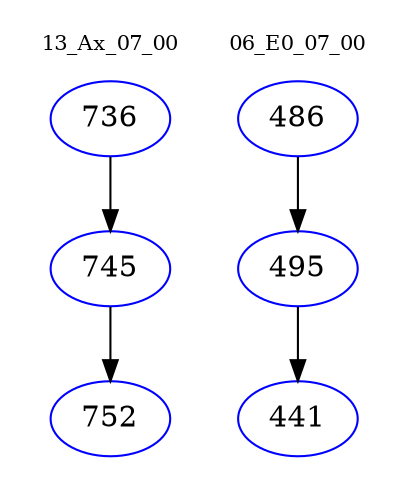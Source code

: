 digraph{
subgraph cluster_0 {
color = white
label = "13_Ax_07_00";
fontsize=10;
T0_736 [label="736", color="blue"]
T0_736 -> T0_745 [color="black"]
T0_745 [label="745", color="blue"]
T0_745 -> T0_752 [color="black"]
T0_752 [label="752", color="blue"]
}
subgraph cluster_1 {
color = white
label = "06_E0_07_00";
fontsize=10;
T1_486 [label="486", color="blue"]
T1_486 -> T1_495 [color="black"]
T1_495 [label="495", color="blue"]
T1_495 -> T1_441 [color="black"]
T1_441 [label="441", color="blue"]
}
}
